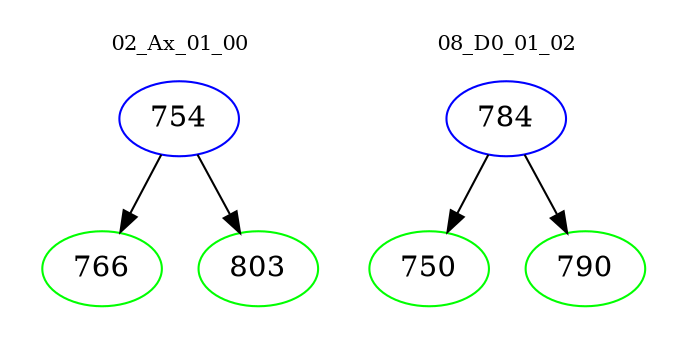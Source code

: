 digraph{
subgraph cluster_0 {
color = white
label = "02_Ax_01_00";
fontsize=10;
T0_754 [label="754", color="blue"]
T0_754 -> T0_766 [color="black"]
T0_766 [label="766", color="green"]
T0_754 -> T0_803 [color="black"]
T0_803 [label="803", color="green"]
}
subgraph cluster_1 {
color = white
label = "08_D0_01_02";
fontsize=10;
T1_784 [label="784", color="blue"]
T1_784 -> T1_750 [color="black"]
T1_750 [label="750", color="green"]
T1_784 -> T1_790 [color="black"]
T1_790 [label="790", color="green"]
}
}
